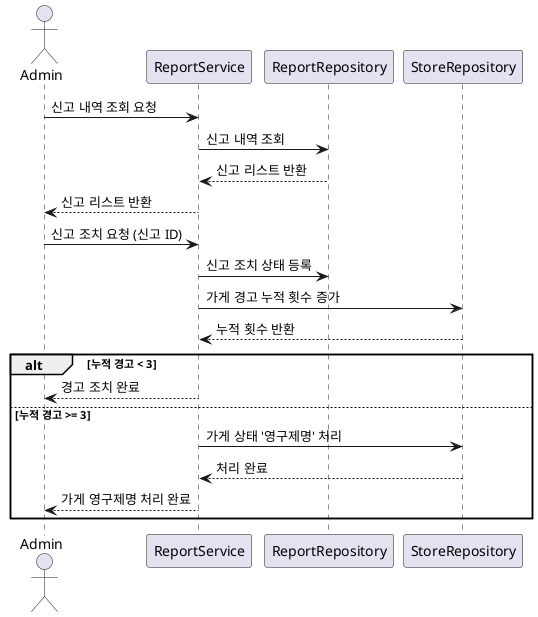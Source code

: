 @startuml
'관리자가 상품 신고 내역 확인 및 조치하는 시퀀스 다이어그램
actor Admin

participant ReportService
participant ReportRepository
participant StoreRepository

Admin -> ReportService : 신고 내역 조회 요청
ReportService -> ReportRepository : 신고 내역 조회
ReportRepository --> ReportService : 신고 리스트 반환
ReportService --> Admin : 신고 리스트 반환

Admin -> ReportService : 신고 조치 요청 (신고 ID)
ReportService -> ReportRepository : 신고 조치 상태 등록
ReportService -> StoreRepository : 가게 경고 누적 횟수 증가
StoreRepository --> ReportService : 누적 횟수 반환

alt 누적 경고 < 3
    ReportService --> Admin : 경고 조치 완료
else 누적 경고 >= 3
    ReportService -> StoreRepository : 가게 상태 '영구제명' 처리
    StoreRepository --> ReportService : 처리 완료
    ReportService --> Admin : 가게 영구제명 처리 완료
end

@enduml